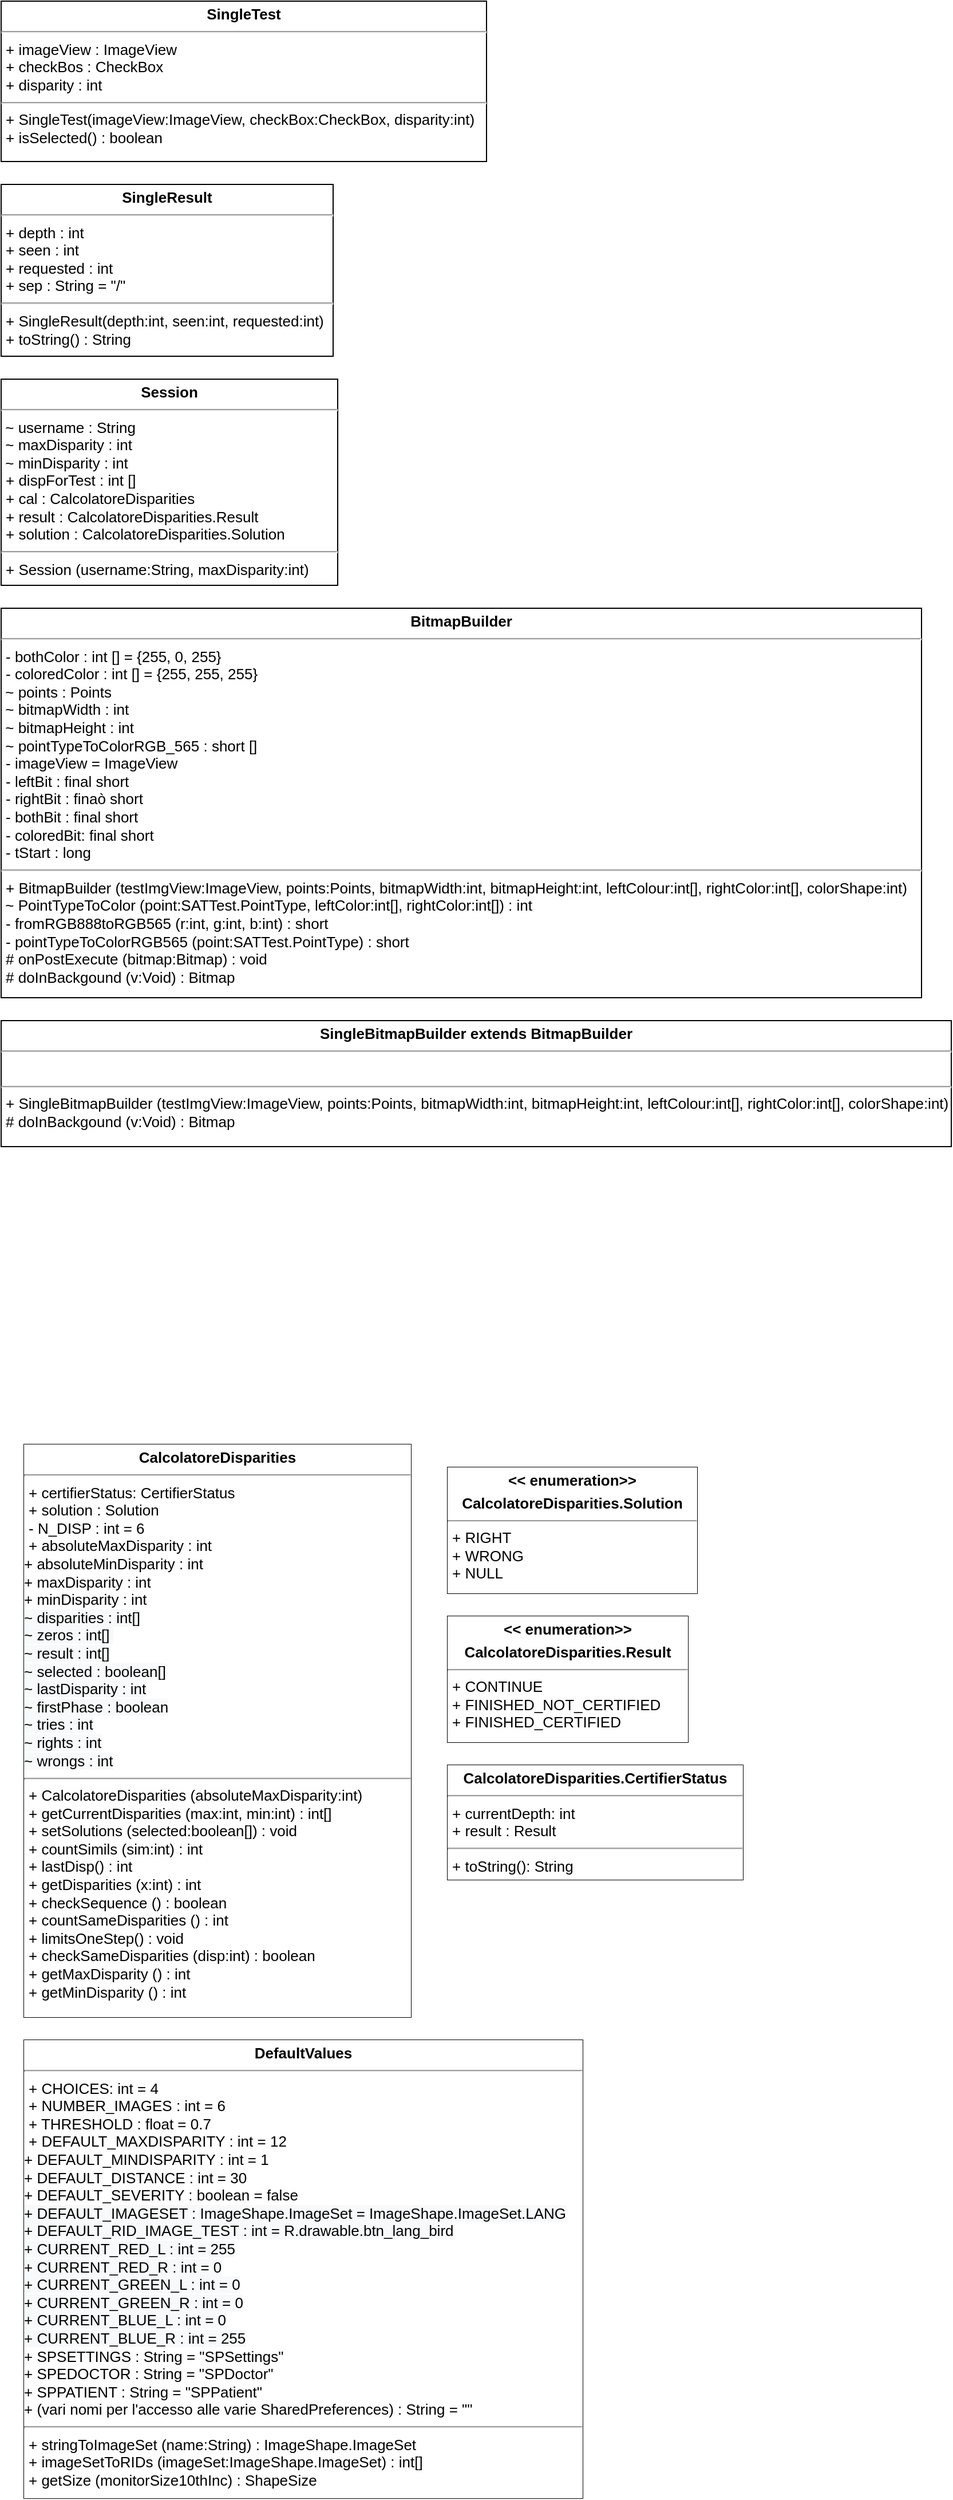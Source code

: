 <mxfile version="15.9.1" type="device"><diagram id="ifWbdGwaR94FEbgpLTfz" name="Page-1"><mxGraphModel dx="828" dy="401" grid="1" gridSize="10" guides="1" tooltips="1" connect="1" arrows="1" fold="1" page="1" pageScale="1" pageWidth="827" pageHeight="1169" math="0" shadow="0"><root><mxCell id="0"/><mxCell id="1" parent="0"/><mxCell id="Iq6LsoyqPmhRM01eriai-1" value="&lt;p style=&quot;margin: 4px 0px 0px; text-align: center; font-size: 13px;&quot;&gt;&lt;b style=&quot;font-size: 13px;&quot;&gt;SingleTest&lt;/b&gt;&lt;/p&gt;&lt;hr style=&quot;font-size: 13px;&quot;&gt;&lt;p style=&quot;margin: 0px 0px 0px 4px; font-size: 13px;&quot;&gt;+ imageView : ImageView&lt;/p&gt;&lt;p style=&quot;margin: 0px 0px 0px 4px; font-size: 13px;&quot;&gt;+ checkBos : CheckBox&lt;/p&gt;&lt;p style=&quot;margin: 0px 0px 0px 4px; font-size: 13px;&quot;&gt;+ disparity : int&amp;nbsp;&lt;/p&gt;&lt;hr style=&quot;font-size: 13px;&quot;&gt;&lt;p style=&quot;margin: 0px 0px 0px 4px; font-size: 13px;&quot;&gt;+ SingleTest(imageView:ImageView,&amp;nbsp;&lt;span style=&quot;font-size: 13px;&quot;&gt;checkBox:CheckBox,&amp;nbsp;&lt;/span&gt;&lt;span style=&quot;font-size: 13px;&quot;&gt;disparity:int)&lt;/span&gt;&lt;/p&gt;&lt;p style=&quot;margin: 0px 0px 0px 4px; font-size: 13px;&quot;&gt;&lt;span style=&quot;font-size: 13px;&quot;&gt;+ isSelected() : boolean&lt;/span&gt;&lt;/p&gt;" style="verticalAlign=top;align=left;overflow=fill;fontSize=13;fontFamily=Helvetica;html=1;" parent="1" vertex="1"><mxGeometry x="10" y="10" width="424" height="140" as="geometry"/></mxCell><mxCell id="Iq6LsoyqPmhRM01eriai-2" value="&lt;p style=&quot;margin: 4px 0px 0px; text-align: center; font-size: 13px;&quot;&gt;&lt;b style=&quot;font-size: 13px;&quot;&gt;SingleResult&lt;/b&gt;&lt;/p&gt;&lt;hr style=&quot;font-size: 13px;&quot;&gt;&lt;p style=&quot;margin: 0px 0px 0px 4px; font-size: 13px;&quot;&gt;+ depth : int&lt;/p&gt;&lt;p style=&quot;margin: 0px 0px 0px 4px; font-size: 13px;&quot;&gt;+ seen : int&lt;/p&gt;&lt;p style=&quot;margin: 0px 0px 0px 4px; font-size: 13px;&quot;&gt;+ requested : int&amp;nbsp;&lt;/p&gt;&lt;p style=&quot;margin: 0px 0px 0px 4px; font-size: 13px;&quot;&gt;+ sep : String = &quot;/&quot;&lt;/p&gt;&lt;hr style=&quot;font-size: 13px;&quot;&gt;&lt;p style=&quot;margin: 0px 0px 0px 4px; font-size: 13px;&quot;&gt;+ SingleResult(depth:int, seen:int&lt;span style=&quot;font-size: 13px;&quot;&gt;,&amp;nbsp;&lt;/span&gt;&lt;span style=&quot;font-size: 13px;&quot;&gt;requested:int)&lt;/span&gt;&lt;/p&gt;&lt;p style=&quot;margin: 0px 0px 0px 4px; font-size: 13px;&quot;&gt;&lt;span style=&quot;font-size: 13px;&quot;&gt;+ toString() : String&lt;/span&gt;&lt;/p&gt;" style="verticalAlign=top;align=left;overflow=fill;fontSize=13;fontFamily=Helvetica;html=1;" parent="1" vertex="1"><mxGeometry x="10" y="170" width="290" height="150" as="geometry"/></mxCell><mxCell id="Iq6LsoyqPmhRM01eriai-3" value="&lt;p style=&quot;margin: 4px 0px 0px; text-align: center; font-size: 13px;&quot;&gt;&lt;b style=&quot;font-size: 13px;&quot;&gt;Session&lt;/b&gt;&lt;/p&gt;&lt;hr style=&quot;font-size: 13px;&quot;&gt;&amp;nbsp;~&amp;nbsp;&lt;span style=&quot;font-size: 13px;&quot;&gt;username : String&lt;/span&gt;&lt;br style=&quot;font-size: 13px;&quot;&gt;&amp;nbsp;~&amp;nbsp;&lt;span style=&quot;font-size: 13px;&quot;&gt;maxDisparity : int&lt;/span&gt;&lt;br style=&quot;font-size: 13px;&quot;&gt;&amp;nbsp;~&amp;nbsp;&lt;span style=&quot;font-size: 13px;&quot;&gt;minDisparity : int&amp;nbsp;&lt;/span&gt;&lt;br style=&quot;font-size: 13px;&quot;&gt;&lt;p style=&quot;margin: 0px 0px 0px 4px; font-size: 13px;&quot;&gt;+ dispForTest : int []&lt;/p&gt;&lt;p style=&quot;margin: 0px 0px 0px 4px; font-size: 13px;&quot;&gt;+ cal : CalcolatoreDisparities&lt;/p&gt;&lt;p style=&quot;margin: 0px 0px 0px 4px; font-size: 13px;&quot;&gt;+ result : CalcolatoreDisparities.Result&lt;/p&gt;&lt;p style=&quot;margin: 0px 0px 0px 4px; font-size: 13px;&quot;&gt;+ solution : CalcolatoreDisparities.Solution&lt;br style=&quot;font-size: 13px;&quot;&gt;&lt;/p&gt;&lt;hr style=&quot;font-size: 13px;&quot;&gt;&lt;p style=&quot;margin: 0px 0px 0px 4px; font-size: 13px;&quot;&gt;+ Session (username:String, maxDisparity:int&lt;span style=&quot;font-size: 13px;&quot;&gt;)&lt;/span&gt;&lt;/p&gt;" style="verticalAlign=top;align=left;overflow=fill;fontSize=13;fontFamily=Helvetica;html=1;" parent="1" vertex="1"><mxGeometry x="10" y="340" width="294" height="180" as="geometry"/></mxCell><mxCell id="Iq6LsoyqPmhRM01eriai-4" value="&lt;p style=&quot;margin: 4px 0px 0px; text-align: center; font-size: 13px;&quot;&gt;&lt;b style=&quot;font-size: 13px;&quot;&gt;BitmapBuilder&lt;/b&gt;&lt;/p&gt;&lt;hr style=&quot;font-size: 13px;&quot;&gt;&lt;p style=&quot;margin: 0px 0px 0px 4px; font-size: 13px;&quot;&gt;- bothColor : int [] = {255, 0, 255}&lt;/p&gt;&lt;p style=&quot;margin: 0px 0px 0px 4px; font-size: 13px;&quot;&gt;&lt;span style=&quot;font-size: 13px;&quot;&gt;- coloredColor : int [] = {255, 255, 255}&lt;/span&gt;&lt;/p&gt;&amp;nbsp;~&amp;nbsp;&lt;span style=&quot;font-size: 13px;&quot;&gt;points : Points&lt;/span&gt;&lt;br style=&quot;font-size: 13px;&quot;&gt;&amp;nbsp;~&amp;nbsp;&lt;span style=&quot;font-size: 13px;&quot;&gt;bitmapWidth : int&amp;nbsp;&lt;/span&gt;&lt;br style=&quot;font-size: 13px;&quot;&gt;&amp;nbsp;~&amp;nbsp;&lt;span style=&quot;font-size: 13px;&quot;&gt;bitmapHeight : int&lt;/span&gt;&lt;br style=&quot;font-size: 13px;&quot;&gt;&amp;nbsp;~&amp;nbsp;&lt;span style=&quot;background-color: rgb(255, 255, 255); font-size: 13px;&quot;&gt;pointTypeToColorRGB_565 :&amp;nbsp;&lt;/span&gt;&lt;span style=&quot;font-size: 13px;&quot;&gt;short []&lt;/span&gt;&lt;br style=&quot;font-size: 13px;&quot;&gt;&lt;p style=&quot;margin: 0px 0px 0px 4px; font-size: 13px;&quot;&gt;- imageView = ImageView&lt;br style=&quot;font-size: 13px;&quot;&gt;&lt;/p&gt;&lt;p style=&quot;margin: 0px 0px 0px 4px; font-size: 13px;&quot;&gt;- leftBit : final short&lt;/p&gt;&lt;p style=&quot;margin: 0px 0px 0px 4px; font-size: 13px;&quot;&gt;- rightBit : finaò short&lt;/p&gt;&lt;p style=&quot;margin: 0px 0px 0px 4px; font-size: 13px;&quot;&gt;- bothBit : final short&lt;/p&gt;&lt;p style=&quot;margin: 0px 0px 0px 4px; font-size: 13px;&quot;&gt;- coloredBit: final short&lt;/p&gt;&lt;p style=&quot;margin: 0px 0px 0px 4px; font-size: 13px;&quot;&gt;- tStart : long&lt;/p&gt;&lt;hr style=&quot;font-size: 13px;&quot;&gt;&lt;p style=&quot;margin: 0px 0px 0px 4px; font-size: 13px;&quot;&gt;+ BitmapBuilder (testImgView:ImageView, points:Points, bitmapWidth:int, bitmapHeight:int, leftColour:int[], rightColor:int[], colorShape:int&lt;span style=&quot;font-size: 13px;&quot;&gt;)&lt;/span&gt;&lt;/p&gt;&amp;nbsp;~&amp;nbsp;&lt;span style=&quot;font-size: 13px;&quot;&gt;PointTypeToColor (point:SATTest.PointType, leftColor:int[], rightColor:int[]) : int&lt;/span&gt;&lt;br style=&quot;font-size: 13px;&quot;&gt;&lt;p style=&quot;margin: 0px 0px 0px 4px; font-size: 13px;&quot;&gt;&lt;span style=&quot;font-size: 13px;&quot;&gt;- fromRGB888toRGB565 (r:int, g:int, b:int) : short&lt;/span&gt;&lt;/p&gt;&lt;p style=&quot;margin: 0px 0px 0px 4px; font-size: 13px;&quot;&gt;&lt;span style=&quot;font-size: 13px;&quot;&gt;- pointTypeToColorRGB565 (point:SATTest.PointType) : short&lt;/span&gt;&lt;/p&gt;&lt;p style=&quot;margin: 0px 0px 0px 4px; font-size: 13px;&quot;&gt;&lt;span style=&quot;font-size: 13px;&quot;&gt;# onPostExecute (bitmap:Bitmap) : void&lt;/span&gt;&lt;/p&gt;&lt;p style=&quot;margin: 0px 0px 0px 4px; font-size: 13px;&quot;&gt;&lt;span style=&quot;font-size: 13px;&quot;&gt;# doInBackgound (v:Void) : Bitmap&lt;/span&gt;&lt;/p&gt;" style="verticalAlign=top;align=left;overflow=fill;fontSize=13;fontFamily=Helvetica;html=1;" parent="1" vertex="1"><mxGeometry x="10" y="540" width="804" height="340" as="geometry"/></mxCell><mxCell id="Iq6LsoyqPmhRM01eriai-5" value="&lt;p style=&quot;margin: 4px 0px 0px; text-align: center; font-size: 13px;&quot;&gt;&lt;b style=&quot;font-size: 13px;&quot;&gt;SingleBitmapBuilder extends BitmapBuilder&lt;/b&gt;&lt;/p&gt;&lt;hr style=&quot;font-size: 13px;&quot;&gt;&lt;p style=&quot;margin: 0px 0px 0px 4px; font-size: 13px;&quot;&gt;&lt;br style=&quot;font-size: 13px;&quot;&gt;&lt;/p&gt;&lt;hr style=&quot;font-size: 13px;&quot;&gt;&lt;p style=&quot;margin: 0px 0px 0px 4px; font-size: 13px;&quot;&gt;+ SingleBitmapBuilder (testImgView:ImageView, points:Points, bitmapWidth:int, bitmapHeight:int, leftColour:int[], rightColor:int[], colorShape:int&lt;span style=&quot;font-size: 13px;&quot;&gt;)&lt;/span&gt;&lt;/p&gt;&lt;p style=&quot;margin: 0px 0px 0px 4px; font-size: 13px;&quot;&gt;&lt;span style=&quot;font-size: 13px;&quot;&gt;# doInBackgound (v:Void) : Bitmap&lt;/span&gt;&lt;/p&gt;" style="verticalAlign=top;align=left;overflow=fill;fontSize=13;fontFamily=Helvetica;html=1;" parent="1" vertex="1"><mxGeometry x="10" y="900" width="830" height="110" as="geometry"/></mxCell><mxCell id="Iq6LsoyqPmhRM01eriai-6" value="&lt;p style=&quot;margin: 4px 0px 0px; text-align: center; font-size: 13px;&quot;&gt;&lt;b style=&quot;font-size: 13px;&quot;&gt;CalcolatoreDisparities&lt;/b&gt;&lt;/p&gt;&lt;hr style=&quot;font-size: 13px;&quot;&gt;&lt;p style=&quot;margin: 0px 0px 0px 4px; font-size: 13px;&quot;&gt;+ certifierStatus: CertifierStatus&lt;/p&gt;&lt;p style=&quot;margin: 0px 0px 0px 4px; font-size: 13px;&quot;&gt;+ solution : Solution&lt;/p&gt;&lt;p style=&quot;margin: 0px 0px 0px 4px; font-size: 13px;&quot;&gt;- N_DISP : int = 6&lt;/p&gt;&lt;p style=&quot;margin: 0px 0px 0px 4px; font-size: 13px;&quot;&gt;+ absoluteMaxDisparity : int&lt;/p&gt;+ absoluteMinDisparity : int&lt;br style=&quot;font-size: 13px;&quot;&gt;+ maxDisparity : int&lt;br style=&quot;font-size: 13px;&quot;&gt;+ minDisparity : int&lt;br style=&quot;font-size: 13px;&quot;&gt;&lt;span style=&quot;background-color: rgb(248, 249, 250); font-size: 13px;&quot;&gt;~ disparities : int[]&lt;br style=&quot;font-size: 13px;&quot;&gt;&lt;/span&gt;&lt;span style=&quot;background-color: rgb(248, 249, 250); font-size: 13px;&quot;&gt;~ zeros : int[]&amp;nbsp;&lt;br style=&quot;font-size: 13px;&quot;&gt;&lt;/span&gt;&lt;span style=&quot;background-color: rgb(248, 249, 250); font-size: 13px;&quot;&gt;~ result : int[]&lt;br style=&quot;font-size: 13px;&quot;&gt;&lt;/span&gt;&lt;span style=&quot;background-color: rgb(248, 249, 250); font-size: 13px;&quot;&gt;~ selected : boolean[]&lt;br style=&quot;font-size: 13px;&quot;&gt;&lt;/span&gt;&lt;span style=&quot;background-color: rgb(248, 249, 250); font-size: 13px;&quot;&gt;~ lastDisparity : int&lt;br style=&quot;font-size: 13px;&quot;&gt;&lt;/span&gt;&lt;span style=&quot;background-color: rgb(248, 249, 250); font-size: 13px;&quot;&gt;~ firstPhase : boolean&lt;br style=&quot;font-size: 13px;&quot;&gt;&lt;/span&gt;&lt;span style=&quot;background-color: rgb(248, 249, 250); font-size: 13px;&quot;&gt;~ tries : int&lt;br style=&quot;font-size: 13px;&quot;&gt;&lt;/span&gt;&lt;span style=&quot;background-color: rgb(248, 249, 250); font-size: 13px;&quot;&gt;~ rights : int&lt;br style=&quot;font-size: 13px;&quot;&gt;&lt;/span&gt;&lt;span style=&quot;background-color: rgb(248, 249, 250); font-size: 13px;&quot;&gt;~ wrongs : int&lt;/span&gt;&lt;br style=&quot;font-size: 13px;&quot;&gt;&lt;hr style=&quot;font-size: 13px;&quot;&gt;&lt;p style=&quot;margin: 0px 0px 0px 4px; font-size: 13px;&quot;&gt;+ CalcolatoreDisparities (absoluteMaxDisparity:int)&lt;/p&gt;&lt;p style=&quot;margin: 0px 0px 0px 4px; font-size: 13px;&quot;&gt;+ getCurrentDisparities (max:int, min:int) : int[]&lt;/p&gt;&lt;p style=&quot;margin: 0px 0px 0px 4px; font-size: 13px;&quot;&gt;+ setSolutions (selected:boolean[]) : void&lt;/p&gt;&lt;p style=&quot;margin: 0px 0px 0px 4px; font-size: 13px;&quot;&gt;+ countSimils (sim:int) : int&lt;/p&gt;&lt;p style=&quot;margin: 0px 0px 0px 4px; font-size: 13px;&quot;&gt;+ lastDisp() : int&lt;/p&gt;&lt;p style=&quot;margin: 0px 0px 0px 4px; font-size: 13px;&quot;&gt;+ getDisparities (x:int) : int&lt;/p&gt;&lt;p style=&quot;margin: 0px 0px 0px 4px; font-size: 13px;&quot;&gt;+ checkSequence () : boolean&lt;/p&gt;&lt;p style=&quot;margin: 0px 0px 0px 4px; font-size: 13px;&quot;&gt;+ countSameDisparities () : int&lt;/p&gt;&lt;p style=&quot;margin: 0px 0px 0px 4px; font-size: 13px;&quot;&gt;+ limitsOneStep() : void&lt;/p&gt;&lt;p style=&quot;margin: 0px 0px 0px 4px; font-size: 13px;&quot;&gt;+ checkSameDisparities (disp:int) : boolean&lt;/p&gt;&lt;p style=&quot;margin: 0px 0px 0px 4px; font-size: 13px;&quot;&gt;+ getMaxDisparity () : int&lt;/p&gt;&lt;p style=&quot;margin: 0px 0px 0px 4px; font-size: 13px;&quot;&gt;+ getMinDisparity () : int&lt;/p&gt;" style="verticalAlign=top;align=left;overflow=fill;fontSize=13;fontFamily=Helvetica;html=1;labelBackgroundColor=#FFFFFF;fontColor=#000000;" parent="1" vertex="1"><mxGeometry x="30" y="1270" width="338" height="500" as="geometry"/></mxCell><mxCell id="Iq6LsoyqPmhRM01eriai-10" value="&lt;p style=&quot;margin: 4px 0px 0px; text-align: center; font-size: 13px;&quot;&gt;&lt;b style=&quot;font-size: 13px;&quot;&gt;&amp;lt;&amp;lt; enumeration&amp;gt;&amp;gt;&lt;/b&gt;&lt;/p&gt;&lt;p style=&quot;margin: 4px 0px 0px; text-align: center; font-size: 13px;&quot;&gt;&lt;b style=&quot;font-size: 13px;&quot;&gt;CalcolatoreDisparities.Solution&lt;/b&gt;&lt;/p&gt;&lt;hr style=&quot;font-size: 13px;&quot;&gt;&lt;p style=&quot;margin: 0px 0px 0px 4px; font-size: 13px;&quot;&gt;&lt;/p&gt;&lt;p style=&quot;margin: 0px 0px 0px 4px; font-size: 13px;&quot;&gt;+ RIGHT&lt;/p&gt;&lt;p style=&quot;margin: 0px 0px 0px 4px; font-size: 13px;&quot;&gt;+ WRONG&lt;/p&gt;&lt;p style=&quot;margin: 0px 0px 0px 4px; font-size: 13px;&quot;&gt;+ NULL&lt;/p&gt;" style="verticalAlign=top;align=left;overflow=fill;fontSize=13;fontFamily=Helvetica;html=1;labelBackgroundColor=#FFFFFF;fontColor=#000000;" parent="1" vertex="1"><mxGeometry x="400" y="1290" width="218" height="110" as="geometry"/></mxCell><mxCell id="Iq6LsoyqPmhRM01eriai-11" value="&lt;p style=&quot;margin: 4px 0px 0px; text-align: center; font-size: 13px;&quot;&gt;&lt;b style=&quot;font-size: 13px;&quot;&gt;&amp;lt;&amp;lt; enumeration&amp;gt;&amp;gt;&lt;/b&gt;&lt;/p&gt;&lt;p style=&quot;margin: 4px 0px 0px; text-align: center; font-size: 13px;&quot;&gt;&lt;b style=&quot;font-size: 13px;&quot;&gt;CalcolatoreDisparities.Result&lt;/b&gt;&lt;/p&gt;&lt;hr style=&quot;font-size: 13px;&quot;&gt;&lt;p style=&quot;margin: 0px 0px 0px 4px; font-size: 13px;&quot;&gt;&lt;/p&gt;&lt;p style=&quot;margin: 0px 0px 0px 4px; font-size: 13px;&quot;&gt;+ CONTINUE&lt;/p&gt;&lt;p style=&quot;margin: 0px 0px 0px 4px; font-size: 13px;&quot;&gt;+ FINISHED_NOT_CERTIFIED&lt;/p&gt;&lt;p style=&quot;margin: 0px 0px 0px 4px; font-size: 13px;&quot;&gt;+ FINISHED_CERTIFIED&lt;/p&gt;" style="verticalAlign=top;align=left;overflow=fill;fontSize=13;fontFamily=Helvetica;html=1;labelBackgroundColor=#FFFFFF;fontColor=#000000;" parent="1" vertex="1"><mxGeometry x="400" y="1420" width="210" height="110" as="geometry"/></mxCell><mxCell id="Iq6LsoyqPmhRM01eriai-14" value="&lt;p style=&quot;margin: 4px 0px 0px; text-align: center; font-size: 13px;&quot;&gt;&lt;b style=&quot;font-size: 13px;&quot;&gt;CalcolatoreDisparities.CertifierStatus&lt;/b&gt;&lt;/p&gt;&lt;hr style=&quot;font-size: 13px;&quot;&gt;&lt;p style=&quot;margin: 0px 0px 0px 4px; font-size: 13px;&quot;&gt;+ currentDepth: int&lt;/p&gt;&lt;p style=&quot;margin: 0px 0px 0px 4px; font-size: 13px;&quot;&gt;+ result : Result&lt;/p&gt;&lt;hr style=&quot;font-size: 13px;&quot;&gt;&lt;p style=&quot;margin: 0px 0px 0px 4px; font-size: 13px;&quot;&gt;+ toString(): String&lt;/p&gt;" style="verticalAlign=top;align=left;overflow=fill;fontSize=13;fontFamily=Helvetica;html=1;labelBackgroundColor=#FFFFFF;fontColor=#000000;" parent="1" vertex="1"><mxGeometry x="400" y="1550" width="258" height="100" as="geometry"/></mxCell><mxCell id="Iq6LsoyqPmhRM01eriai-15" value="&lt;p style=&quot;margin: 4px 0px 0px; text-align: center; font-size: 13px;&quot;&gt;&lt;b style=&quot;font-size: 13px;&quot;&gt;DefaultValues&lt;/b&gt;&lt;/p&gt;&lt;hr style=&quot;font-size: 13px;&quot;&gt;&lt;p style=&quot;margin: 0px 0px 0px 4px; font-size: 13px;&quot;&gt;+ CHOICES: int = 4&lt;/p&gt;&lt;p style=&quot;margin: 0px 0px 0px 4px; font-size: 13px;&quot;&gt;+ NUMBER_IMAGES : int = 6&lt;/p&gt;&lt;p style=&quot;margin: 0px 0px 0px 4px; font-size: 13px;&quot;&gt;+ THRESHOLD : float = 0.7&lt;/p&gt;&lt;p style=&quot;margin: 0px 0px 0px 4px; font-size: 13px;&quot;&gt;+ DEFAULT_MAXDISPARITY : int = 12&lt;/p&gt;+ DEFAULT_MINDISPARITY : int = 1&lt;br style=&quot;font-size: 13px;&quot;&gt;+ DEFAULT_DISTANCE : int = 30&lt;br style=&quot;font-size: 13px;&quot;&gt;+ DEFAULT_SEVERITY : boolean = false&lt;br style=&quot;font-size: 13px;&quot;&gt;&lt;span style=&quot;background-color: rgb(248, 249, 250); font-size: 13px;&quot;&gt;+ DEFAULT_IMAGESET : ImageShape.ImageSet = ImageShape.ImageSet.LANG&lt;br style=&quot;font-size: 13px;&quot;&gt;&lt;/span&gt;&lt;span style=&quot;background-color: rgb(248, 249, 250); font-size: 13px;&quot;&gt;+ DEFAULT_RID_IMAGE_TEST : int = R.drawable.btn_lang_bird&lt;br style=&quot;font-size: 13px;&quot;&gt;&lt;/span&gt;&lt;span style=&quot;background-color: rgb(248, 249, 250); font-size: 13px;&quot;&gt;+ CURRENT_RED_L : int = 255&lt;br style=&quot;font-size: 13px;&quot;&gt;&lt;/span&gt;&lt;span style=&quot;background-color: rgb(248, 249, 250); font-size: 13px;&quot;&gt;+ CURRENT_RED_R : int = 0&lt;br style=&quot;font-size: 13px;&quot;&gt;&lt;/span&gt;&lt;span style=&quot;background-color: rgb(248, 249, 250); font-size: 13px;&quot;&gt;+ CURRENT_GREEN_L : int = 0&lt;br style=&quot;font-size: 13px;&quot;&gt;&lt;/span&gt;&lt;span style=&quot;background-color: rgb(248, 249, 250); font-size: 13px;&quot;&gt;+ CURRENT_GREEN_R : int = 0&lt;br style=&quot;font-size: 13px;&quot;&gt;&lt;/span&gt;&lt;span style=&quot;background-color: rgb(248, 249, 250); font-size: 13px;&quot;&gt;+ CURRENT_BLUE_L : int = 0&lt;br style=&quot;font-size: 13px;&quot;&gt;&lt;/span&gt;&lt;span style=&quot;background-color: rgb(248, 249, 250); font-size: 13px;&quot;&gt;+ CURRENT_BLUE_R : int = 255&lt;br style=&quot;font-size: 13px;&quot;&gt;&lt;/span&gt;+ SPSETTINGS : String = &quot;SPSettings&quot;&lt;br style=&quot;font-size: 13px;&quot;&gt;+ SPEDOCTOR : String = &quot;SPDoctor&quot;&lt;br style=&quot;font-size: 13px;&quot;&gt;+ SPPATIENT : String = &quot;SPPatient&quot;&lt;br style=&quot;font-size: 13px;&quot;&gt;+ (vari nomi per l'accesso alle varie SharedPreferences) : String = &quot;&quot;&lt;br style=&quot;font-size: 13px;&quot;&gt;&lt;hr style=&quot;font-size: 13px;&quot;&gt;&lt;p style=&quot;margin: 0px 0px 0px 4px; font-size: 13px;&quot;&gt;+ stringToImageSet (name:String) : ImageShape.ImageSet&lt;/p&gt;&lt;p style=&quot;margin: 0px 0px 0px 4px; font-size: 13px;&quot;&gt;+ imageSetToRIDs (imageSet:ImageShape.ImageSet) : int[]&lt;/p&gt;&lt;p style=&quot;margin: 0px 0px 0px 4px; font-size: 13px;&quot;&gt;+ getSize (monitorSize10thInc) : ShapeSize&lt;/p&gt;" style="verticalAlign=top;align=left;overflow=fill;fontSize=13;fontFamily=Helvetica;html=1;labelBackgroundColor=#FFFFFF;fontColor=#000000;" parent="1" vertex="1"><mxGeometry x="30" y="1790" width="488" height="400" as="geometry"/></mxCell></root></mxGraphModel></diagram></mxfile>